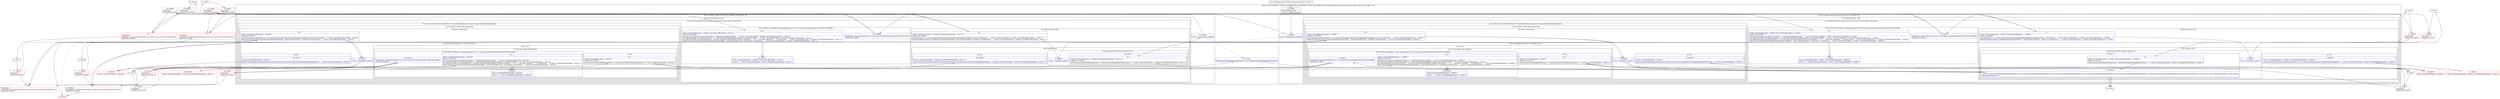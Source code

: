 digraph "CFG forkotlin.internal.PlatformImplementationsKt.\<clinit\>()V" {
subgraph cluster_Region_777741952 {
label = "R(5:0|(1:(2:4|(2:(2:8|61)|(1:10))))|(1:(2:34|(2:(2:38|61)|(1:40))))|59|61) | DECL_VAR: kotlin.internal.PlatformImplementations null, java.lang.Object null, java.lang.Object null\l";
node [shape=record,color=blue];
Node_0 [shape=record,label="{0\:\ 0x0000|MTH_ENTER_BLOCK\l|int int r0 = getJavaVersion()\l}"];
subgraph cluster_IfRegion_488003805 {
label = "IF [B:1:0x0007] THEN: R(1:(2:4|(2:(2:8|61)|(1:10)))) ELSE: null";
node [shape=record,color=blue];
Node_1 [shape=record,label="{1\:\ 0x0007|if (r0 \>= 65544) goto L_0x0009\l}"];
subgraph cluster_Region_172118512 {
label = "R(1:(2:4|(2:(2:8|61)|(1:10))))";
node [shape=record,color=blue];
subgraph cluster_TryCatchRegion_1575918010 {
label = "Try: R(2:4|(2:(2:8|61)|(1:10))) catches: R(3:11|13|14), R(1:(2:18|(1:(1:22))(1:24)))";
node [shape=record,color=blue];
subgraph cluster_Region_357952757 {
label = "R(2:4|(2:(2:8|61)|(1:10)))";
node [shape=record,color=blue];
Node_4 [shape=record,label="{4\:\ ?|Catch:\{ ClassCastException \-\> 0x0027, ClassNotFoundException \-\> 0x0060 \}\lSplitter:B:3:0x000b\l|java.lang.Object r1 = java.lang.Class.forName(\"kotlin.internal.jdk8.JDK8PlatformImplementations\").newInstance()     \/\/ Catch:\{ ClassCastException \-\> 0x0027, ClassNotFoundException \-\> 0x0060 \}\lkotlin.jvm.internal.Intrinsics.checkExpressionValueIsNotNull(r1, \"Class.forName(\"kotlin.in…entations\").newInstance()\")     \/\/ Catch:\{ ClassCastException \-\> 0x0027, ClassNotFoundException \-\> 0x0060 \}\l}"];
subgraph cluster_Region_1586276618 {
label = "R(2:(2:8|61)|(1:10))";
node [shape=record,color=blue];
subgraph cluster_IfRegion_325884747 {
label = "IF [B:5:0x0018] THEN: R(2:8|61) ELSE: null";
node [shape=record,color=blue];
Node_5 [shape=record,label="{5\:\ 0x0018|if (r1 != null) goto L_0x001a\l}"];
subgraph cluster_Region_2088014764 {
label = "R(2:8|61)";
node [shape=record,color=blue];
Node_8 [shape=record,label="{8\:\ ?|Catch:\{ ClassCastException \-\> 0x0027, ClassNotFoundException \-\> 0x0060 \}\lSplitter:B:7:0x001b\l|kotlin.internal.PlatformImplementations r2 = (kotlin.internal.PlatformImplementations) r1     \/\/ Catch:\{ ClassCastException \-\> 0x0027, ClassNotFoundException \-\> 0x0060 \}\l}"];
Node_61 [shape=record,label="{61\:\ 0x016e|PHI: r2 \l  PHI: (r2v0 kotlin.internal.PlatformImplementations) = (r2v1 kotlin.internal.PlatformImplementations), (r2v6 kotlin.internal.PlatformImplementations), (r2v11 kotlin.internal.PlatformImplementations), (r2v18 kotlin.internal.PlatformImplementations), (r2v25 kotlin.internal.PlatformImplementations) binds: [B:59:0x0169, B:52:?, B:38:?, B:22:?, B:8:?] A[DONT_GENERATE, DONT_INLINE]\l|IMPLEMENTATIONS = r2\l}"];
}
}
subgraph cluster_Region_1414243932 {
label = "R(1:10)";
node [shape=record,color=blue];
Node_10 [shape=record,label="{10\:\ 0x0026|Catch:\{ ClassCastException \-\> 0x0027, ClassNotFoundException \-\> 0x0060 \}\l|throw new kotlin.TypeCastException(\"null cannot be cast to non\-null type kotlin.internal.PlatformImplementations\")     \/\/ Catch:\{ ClassCastException \-\> 0x0027, ClassNotFoundException \-\> 0x0060 \}\l}"];
}
}
}
subgraph cluster_Region_1419966393 {
label = "R(3:11|13|14) | ExcHandler: ClassCastException (r2v22 'e' java.lang.ClassCastException A[CUSTOM_DECLARE])\l";
node [shape=record,color=blue];
Node_11 [shape=record,label="{11\:\ 0x0027|ExcHandler: ClassCastException (r2v22 'e' java.lang.ClassCastException A[CUSTOM_DECLARE])\lSplitter:B:7:0x001b\l}"];
Node_13 [shape=record,label="{13\:\ ?|Catch:\{ ClassCastException \-\> 0x0027, ClassNotFoundException \-\> 0x0060 \}\lSplitter:B:12:0x0028\l|java.lang.ClassLoader java.lang.ClassLoader r1 = r1.getClass().getClassLoader()     \/\/ Catch:\{ ClassCastException \-\> 0x0027, ClassNotFoundException \-\> 0x0060 \}\ljava.lang.ClassLoader java.lang.ClassLoader r3 = kotlin.internal.PlatformImplementations.class.getClassLoader()     \/\/ Catch:\{ ClassCastException \-\> 0x0027, ClassNotFoundException \-\> 0x0060 \}\ljava.lang.Throwable java.lang.Throwable r1 = new java.lang.ClassCastException(\"Instance classloader: \" + r1 + \", base type classloader: \" + r3).initCause(r2)     \/\/ Catch:\{ ClassCastException \-\> 0x0027, ClassNotFoundException \-\> 0x0060 \}\lkotlin.jvm.internal.Intrinsics.checkExpressionValueIsNotNull(r1, \"ClassCastException(\"Inst…baseTypeCL\").initCause(e)\")     \/\/ Catch:\{ ClassCastException \-\> 0x0027, ClassNotFoundException \-\> 0x0060 \}\l}"];
Node_14 [shape=record,label="{14\:\ 0x005f|Catch:\{ ClassCastException \-\> 0x0027, ClassNotFoundException \-\> 0x0060 \}\l|throw r1     \/\/ Catch:\{ ClassCastException \-\> 0x0027, ClassNotFoundException \-\> 0x0060 \}\l}"];
}
subgraph cluster_Region_1277075700 {
label = "R(1:(2:18|(1:(1:22))(1:24))) | ExcHandler: ClassNotFoundException (unused java.lang.ClassNotFoundException)\l";
node [shape=record,color=blue];
subgraph cluster_TryCatchRegion_1704248196 {
label = "Try: R(2:18|(1:(1:22))(1:24)) catches: R(0)";
node [shape=record,color=blue];
subgraph cluster_Region_1332296414 {
label = "R(2:18|(1:(1:22))(1:24))";
node [shape=record,color=blue];
Node_18 [shape=record,label="{18\:\ ?|Catch:\{ ClassNotFoundException \-\> 0x00b7 \}\lSplitter:B:17:0x0062\l|java.lang.Object java.lang.Object r1 = java.lang.Class.forName(\"kotlin.internal.JRE8PlatformImplementations\").newInstance()     \/\/ Catch:\{ ClassNotFoundException \-\> 0x00b7 \}\lkotlin.jvm.internal.Intrinsics.checkExpressionValueIsNotNull(r1, \"Class.forName(\"kotlin.in…entations\").newInstance()\")     \/\/ Catch:\{ ClassNotFoundException \-\> 0x00b7 \}\l}"];
subgraph cluster_IfRegion_1379055464 {
label = "IF [B:19:0x006f] THEN: R(1:(1:22)) ELSE: R(1:24)";
node [shape=record,color=blue];
Node_19 [shape=record,label="{19\:\ 0x006f|if (r1 != null) goto L_0x0071\l}"];
subgraph cluster_Region_1584128709 {
label = "R(1:(1:22))";
node [shape=record,color=blue];
subgraph cluster_TryCatchRegion_1469826578 {
label = "Try: R(1:22) catches: R(3:25|27|28)";
node [shape=record,color=blue];
subgraph cluster_Region_1171897657 {
label = "R(1:22)";
node [shape=record,color=blue];
Node_22 [shape=record,label="{22\:\ ?|Catch:\{ ClassCastException \-\> 0x007e \}\lSplitter:B:21:0x0072\l|kotlin.internal.PlatformImplementations r2 = (kotlin.internal.PlatformImplementations) r1     \/\/ Catch:\{ ClassCastException \-\> 0x007e \}\l}"];
}
subgraph cluster_Region_295840009 {
label = "R(3:25|27|28) | ExcHandler: ClassCastException (r2v15 'e' java.lang.ClassCastException A[CUSTOM_DECLARE])\l";
node [shape=record,color=blue];
Node_25 [shape=record,label="{25\:\ 0x007e|ExcHandler: ClassCastException (r2v15 'e' java.lang.ClassCastException A[CUSTOM_DECLARE])\lSplitter:B:21:0x0072\l}"];
Node_27 [shape=record,label="{27\:\ ?|Catch:\{ ClassNotFoundException \-\> 0x00b7 \}\lSplitter:B:26:0x007f\l|java.lang.ClassLoader java.lang.ClassLoader r1 = r1.getClass().getClassLoader()     \/\/ Catch:\{ ClassNotFoundException \-\> 0x00b7 \}\ljava.lang.ClassLoader java.lang.ClassLoader r3 = kotlin.internal.PlatformImplementations.class.getClassLoader()     \/\/ Catch:\{ ClassNotFoundException \-\> 0x00b7 \}\ljava.lang.Throwable java.lang.Throwable r1 = new java.lang.ClassCastException(\"Instance classloader: \" + r1 + \", base type classloader: \" + r3).initCause(r2)     \/\/ Catch:\{ ClassNotFoundException \-\> 0x00b7 \}\lkotlin.jvm.internal.Intrinsics.checkExpressionValueIsNotNull(r1, \"ClassCastException(\"Inst…baseTypeCL\").initCause(e)\")     \/\/ Catch:\{ ClassNotFoundException \-\> 0x00b7 \}\l}"];
Node_28 [shape=record,label="{28\:\ 0x00b6|Catch:\{ ClassNotFoundException \-\> 0x00b7 \}\l|throw r1     \/\/ Catch:\{ ClassNotFoundException \-\> 0x00b7 \}\l}"];
}
}
}
subgraph cluster_Region_1849414933 {
label = "R(1:24)";
node [shape=record,color=blue];
Node_24 [shape=record,label="{24\:\ 0x007d|Catch:\{ ClassCastException \-\> 0x007e \}\l|throw new kotlin.TypeCastException(\"null cannot be cast to non\-null type kotlin.internal.PlatformImplementations\")     \/\/ Catch:\{ ClassCastException \-\> 0x007e \}\l}"];
}
}
}
subgraph cluster_Region_770745269 {
label = "R(0) | ExcHandler: ClassNotFoundException (unused java.lang.ClassNotFoundException)\l";
node [shape=record,color=blue];
}
}
}
}
}
}
subgraph cluster_IfRegion_1065403020 {
label = "IF [B:31:0x00ba] THEN: R(1:(2:34|(2:(2:38|61)|(1:40)))) ELSE: null";
node [shape=record,color=blue];
Node_31 [shape=record,label="{31\:\ 0x00ba|if (r0 \>= 65543) goto L_0x00bc\l}"];
subgraph cluster_Region_738984196 {
label = "R(1:(2:34|(2:(2:38|61)|(1:40))))";
node [shape=record,color=blue];
subgraph cluster_TryCatchRegion_623835585 {
label = "Try: R(2:34|(2:(2:38|61)|(1:40))) catches: R(3:41|43|44), R(1:(2:48|(1:(1:52))(1:54)))";
node [shape=record,color=blue];
subgraph cluster_Region_160602761 {
label = "R(2:34|(2:(2:38|61)|(1:40)))";
node [shape=record,color=blue];
Node_34 [shape=record,label="{34\:\ ?|Catch:\{ ClassCastException \-\> 0x00da, ClassNotFoundException \-\> 0x0113 \}\lSplitter:B:33:0x00be\l|java.lang.Object r0 = java.lang.Class.forName(\"kotlin.internal.jdk7.JDK7PlatformImplementations\").newInstance()     \/\/ Catch:\{ ClassCastException \-\> 0x00da, ClassNotFoundException \-\> 0x0113 \}\lkotlin.jvm.internal.Intrinsics.checkExpressionValueIsNotNull(r0, \"Class.forName(\"kotlin.in…entations\").newInstance()\")     \/\/ Catch:\{ ClassCastException \-\> 0x00da, ClassNotFoundException \-\> 0x0113 \}\l}"];
subgraph cluster_Region_361562892 {
label = "R(2:(2:38|61)|(1:40))";
node [shape=record,color=blue];
subgraph cluster_IfRegion_90756976 {
label = "IF [B:35:0x00cb] THEN: R(2:38|61) ELSE: null";
node [shape=record,color=blue];
Node_35 [shape=record,label="{35\:\ 0x00cb|if (r0 != null) goto L_0x00cd\l}"];
subgraph cluster_Region_1789317120 {
label = "R(2:38|61)";
node [shape=record,color=blue];
Node_38 [shape=record,label="{38\:\ ?|Catch:\{ ClassCastException \-\> 0x00da, ClassNotFoundException \-\> 0x0113 \}\lSplitter:B:37:0x00ce\l|kotlin.internal.PlatformImplementations r2 = (kotlin.internal.PlatformImplementations) r0     \/\/ Catch:\{ ClassCastException \-\> 0x00da, ClassNotFoundException \-\> 0x0113 \}\l}"];
Node_61 [shape=record,label="{61\:\ 0x016e|PHI: r2 \l  PHI: (r2v0 kotlin.internal.PlatformImplementations) = (r2v1 kotlin.internal.PlatformImplementations), (r2v6 kotlin.internal.PlatformImplementations), (r2v11 kotlin.internal.PlatformImplementations), (r2v18 kotlin.internal.PlatformImplementations), (r2v25 kotlin.internal.PlatformImplementations) binds: [B:59:0x0169, B:52:?, B:38:?, B:22:?, B:8:?] A[DONT_GENERATE, DONT_INLINE]\l|IMPLEMENTATIONS = r2\l}"];
}
}
subgraph cluster_Region_1028192003 {
label = "R(1:40)";
node [shape=record,color=blue];
Node_40 [shape=record,label="{40\:\ 0x00d9|Catch:\{ ClassCastException \-\> 0x00da, ClassNotFoundException \-\> 0x0113 \}\l|throw new kotlin.TypeCastException(\"null cannot be cast to non\-null type kotlin.internal.PlatformImplementations\")     \/\/ Catch:\{ ClassCastException \-\> 0x00da, ClassNotFoundException \-\> 0x0113 \}\l}"];
}
}
}
subgraph cluster_Region_38847596 {
label = "R(3:41|43|44) | ExcHandler: ClassCastException (r1v9 'e' java.lang.ClassCastException A[CUSTOM_DECLARE])\l";
node [shape=record,color=blue];
Node_41 [shape=record,label="{41\:\ 0x00da|ExcHandler: ClassCastException (r1v9 'e' java.lang.ClassCastException A[CUSTOM_DECLARE])\lSplitter:B:37:0x00ce\l}"];
Node_43 [shape=record,label="{43\:\ ?|Catch:\{ ClassCastException \-\> 0x00da, ClassNotFoundException \-\> 0x0113 \}\lSplitter:B:42:0x00db\l|java.lang.ClassLoader java.lang.ClassLoader r0 = r0.getClass().getClassLoader()     \/\/ Catch:\{ ClassCastException \-\> 0x00da, ClassNotFoundException \-\> 0x0113 \}\ljava.lang.ClassLoader java.lang.ClassLoader r2 = kotlin.internal.PlatformImplementations.class.getClassLoader()     \/\/ Catch:\{ ClassCastException \-\> 0x00da, ClassNotFoundException \-\> 0x0113 \}\ljava.lang.Throwable java.lang.Throwable r0 = new java.lang.ClassCastException(\"Instance classloader: \" + r0 + \", base type classloader: \" + r2).initCause(r1)     \/\/ Catch:\{ ClassCastException \-\> 0x00da, ClassNotFoundException \-\> 0x0113 \}\lkotlin.jvm.internal.Intrinsics.checkExpressionValueIsNotNull(r0, \"ClassCastException(\"Inst…baseTypeCL\").initCause(e)\")     \/\/ Catch:\{ ClassCastException \-\> 0x00da, ClassNotFoundException \-\> 0x0113 \}\l}"];
Node_44 [shape=record,label="{44\:\ 0x0112|Catch:\{ ClassCastException \-\> 0x00da, ClassNotFoundException \-\> 0x0113 \}\l|throw r0     \/\/ Catch:\{ ClassCastException \-\> 0x00da, ClassNotFoundException \-\> 0x0113 \}\l}"];
}
subgraph cluster_Region_1895875983 {
label = "R(1:(2:48|(1:(1:52))(1:54))) | ExcHandler: ClassNotFoundException (unused java.lang.ClassNotFoundException)\l";
node [shape=record,color=blue];
subgraph cluster_TryCatchRegion_590531231 {
label = "Try: R(2:48|(1:(1:52))(1:54)) catches: R(0)";
node [shape=record,color=blue];
subgraph cluster_Region_90252001 {
label = "R(2:48|(1:(1:52))(1:54))";
node [shape=record,color=blue];
Node_48 [shape=record,label="{48\:\ ?|Catch:\{ ClassNotFoundException \-\> 0x0169 \}\lSplitter:B:47:0x0115\l|java.lang.Object java.lang.Object r0 = java.lang.Class.forName(\"kotlin.internal.JRE7PlatformImplementations\").newInstance()     \/\/ Catch:\{ ClassNotFoundException \-\> 0x0169 \}\lkotlin.jvm.internal.Intrinsics.checkExpressionValueIsNotNull(r0, \"Class.forName(\"kotlin.in…entations\").newInstance()\")     \/\/ Catch:\{ ClassNotFoundException \-\> 0x0169 \}\l}"];
subgraph cluster_IfRegion_1494992029 {
label = "IF [B:49:0x0122] THEN: R(1:(1:52)) ELSE: R(1:54)";
node [shape=record,color=blue];
Node_49 [shape=record,label="{49\:\ 0x0122|if (r0 != null) goto L_0x0124\l}"];
subgraph cluster_Region_1582971030 {
label = "R(1:(1:52))";
node [shape=record,color=blue];
subgraph cluster_TryCatchRegion_609238193 {
label = "Try: R(1:52) catches: R(3:55|57|58)";
node [shape=record,color=blue];
subgraph cluster_Region_524077569 {
label = "R(1:52)";
node [shape=record,color=blue];
Node_52 [shape=record,label="{52\:\ ?|Catch:\{ ClassCastException \-\> 0x0130 \}\lSplitter:B:51:0x0125\l|kotlin.internal.PlatformImplementations r2 = (kotlin.internal.PlatformImplementations) r0     \/\/ Catch:\{ ClassCastException \-\> 0x0130 \}\l}"];
}
subgraph cluster_Region_1361287922 {
label = "R(3:55|57|58) | ExcHandler: ClassCastException (r1v4 'e' java.lang.ClassCastException A[CUSTOM_DECLARE])\l";
node [shape=record,color=blue];
Node_55 [shape=record,label="{55\:\ 0x0130|ExcHandler: ClassCastException (r1v4 'e' java.lang.ClassCastException A[CUSTOM_DECLARE])\lSplitter:B:51:0x0125\l}"];
Node_57 [shape=record,label="{57\:\ ?|Catch:\{ ClassNotFoundException \-\> 0x0169 \}\lSplitter:B:56:0x0131\l|java.lang.ClassLoader java.lang.ClassLoader r0 = r0.getClass().getClassLoader()     \/\/ Catch:\{ ClassNotFoundException \-\> 0x0169 \}\ljava.lang.ClassLoader java.lang.ClassLoader r2 = kotlin.internal.PlatformImplementations.class.getClassLoader()     \/\/ Catch:\{ ClassNotFoundException \-\> 0x0169 \}\ljava.lang.Throwable java.lang.Throwable r0 = new java.lang.ClassCastException(\"Instance classloader: \" + r0 + \", base type classloader: \" + r2).initCause(r1)     \/\/ Catch:\{ ClassNotFoundException \-\> 0x0169 \}\lkotlin.jvm.internal.Intrinsics.checkExpressionValueIsNotNull(r0, \"ClassCastException(\"Inst…baseTypeCL\").initCause(e)\")     \/\/ Catch:\{ ClassNotFoundException \-\> 0x0169 \}\l}"];
Node_58 [shape=record,label="{58\:\ 0x0168|Catch:\{ ClassNotFoundException \-\> 0x0169 \}\l|throw r0     \/\/ Catch:\{ ClassNotFoundException \-\> 0x0169 \}\l}"];
}
}
}
subgraph cluster_Region_1401661705 {
label = "R(1:54)";
node [shape=record,color=blue];
Node_54 [shape=record,label="{54\:\ 0x012f|Catch:\{ ClassCastException \-\> 0x0130 \}\l|throw new kotlin.TypeCastException(\"null cannot be cast to non\-null type kotlin.internal.PlatformImplementations\")     \/\/ Catch:\{ ClassCastException \-\> 0x0130 \}\l}"];
}
}
}
subgraph cluster_Region_1717102549 {
label = "R(0) | ExcHandler: ClassNotFoundException (unused java.lang.ClassNotFoundException)\l";
node [shape=record,color=blue];
}
}
}
}
}
}
Node_59 [shape=record,label="{59\:\ 0x0169|kotlin.internal.PlatformImplementations r2 = new kotlin.internal.PlatformImplementations()\l}"];
Node_61 [shape=record,label="{61\:\ 0x016e|PHI: r2 \l  PHI: (r2v0 kotlin.internal.PlatformImplementations) = (r2v1 kotlin.internal.PlatformImplementations), (r2v6 kotlin.internal.PlatformImplementations), (r2v11 kotlin.internal.PlatformImplementations), (r2v18 kotlin.internal.PlatformImplementations), (r2v25 kotlin.internal.PlatformImplementations) binds: [B:59:0x0169, B:52:?, B:38:?, B:22:?, B:8:?] A[DONT_GENERATE, DONT_INLINE]\l|IMPLEMENTATIONS = r2\l}"];
}
subgraph cluster_Region_1277075700 {
label = "R(1:(2:18|(1:(1:22))(1:24))) | ExcHandler: ClassNotFoundException (unused java.lang.ClassNotFoundException)\l";
node [shape=record,color=blue];
subgraph cluster_TryCatchRegion_1704248196 {
label = "Try: R(2:18|(1:(1:22))(1:24)) catches: R(0)";
node [shape=record,color=blue];
subgraph cluster_Region_1332296414 {
label = "R(2:18|(1:(1:22))(1:24))";
node [shape=record,color=blue];
Node_18 [shape=record,label="{18\:\ ?|Catch:\{ ClassNotFoundException \-\> 0x00b7 \}\lSplitter:B:17:0x0062\l|java.lang.Object java.lang.Object r1 = java.lang.Class.forName(\"kotlin.internal.JRE8PlatformImplementations\").newInstance()     \/\/ Catch:\{ ClassNotFoundException \-\> 0x00b7 \}\lkotlin.jvm.internal.Intrinsics.checkExpressionValueIsNotNull(r1, \"Class.forName(\"kotlin.in…entations\").newInstance()\")     \/\/ Catch:\{ ClassNotFoundException \-\> 0x00b7 \}\l}"];
subgraph cluster_IfRegion_1379055464 {
label = "IF [B:19:0x006f] THEN: R(1:(1:22)) ELSE: R(1:24)";
node [shape=record,color=blue];
Node_19 [shape=record,label="{19\:\ 0x006f|if (r1 != null) goto L_0x0071\l}"];
subgraph cluster_Region_1584128709 {
label = "R(1:(1:22))";
node [shape=record,color=blue];
subgraph cluster_TryCatchRegion_1469826578 {
label = "Try: R(1:22) catches: R(3:25|27|28)";
node [shape=record,color=blue];
subgraph cluster_Region_1171897657 {
label = "R(1:22)";
node [shape=record,color=blue];
Node_22 [shape=record,label="{22\:\ ?|Catch:\{ ClassCastException \-\> 0x007e \}\lSplitter:B:21:0x0072\l|kotlin.internal.PlatformImplementations r2 = (kotlin.internal.PlatformImplementations) r1     \/\/ Catch:\{ ClassCastException \-\> 0x007e \}\l}"];
}
subgraph cluster_Region_295840009 {
label = "R(3:25|27|28) | ExcHandler: ClassCastException (r2v15 'e' java.lang.ClassCastException A[CUSTOM_DECLARE])\l";
node [shape=record,color=blue];
Node_25 [shape=record,label="{25\:\ 0x007e|ExcHandler: ClassCastException (r2v15 'e' java.lang.ClassCastException A[CUSTOM_DECLARE])\lSplitter:B:21:0x0072\l}"];
Node_27 [shape=record,label="{27\:\ ?|Catch:\{ ClassNotFoundException \-\> 0x00b7 \}\lSplitter:B:26:0x007f\l|java.lang.ClassLoader java.lang.ClassLoader r1 = r1.getClass().getClassLoader()     \/\/ Catch:\{ ClassNotFoundException \-\> 0x00b7 \}\ljava.lang.ClassLoader java.lang.ClassLoader r3 = kotlin.internal.PlatformImplementations.class.getClassLoader()     \/\/ Catch:\{ ClassNotFoundException \-\> 0x00b7 \}\ljava.lang.Throwable java.lang.Throwable r1 = new java.lang.ClassCastException(\"Instance classloader: \" + r1 + \", base type classloader: \" + r3).initCause(r2)     \/\/ Catch:\{ ClassNotFoundException \-\> 0x00b7 \}\lkotlin.jvm.internal.Intrinsics.checkExpressionValueIsNotNull(r1, \"ClassCastException(\"Inst…baseTypeCL\").initCause(e)\")     \/\/ Catch:\{ ClassNotFoundException \-\> 0x00b7 \}\l}"];
Node_28 [shape=record,label="{28\:\ 0x00b6|Catch:\{ ClassNotFoundException \-\> 0x00b7 \}\l|throw r1     \/\/ Catch:\{ ClassNotFoundException \-\> 0x00b7 \}\l}"];
}
}
}
subgraph cluster_Region_1849414933 {
label = "R(1:24)";
node [shape=record,color=blue];
Node_24 [shape=record,label="{24\:\ 0x007d|Catch:\{ ClassCastException \-\> 0x007e \}\l|throw new kotlin.TypeCastException(\"null cannot be cast to non\-null type kotlin.internal.PlatformImplementations\")     \/\/ Catch:\{ ClassCastException \-\> 0x007e \}\l}"];
}
}
}
subgraph cluster_Region_770745269 {
label = "R(0) | ExcHandler: ClassNotFoundException (unused java.lang.ClassNotFoundException)\l";
node [shape=record,color=blue];
}
}
}
subgraph cluster_Region_1419966393 {
label = "R(3:11|13|14) | ExcHandler: ClassCastException (r2v22 'e' java.lang.ClassCastException A[CUSTOM_DECLARE])\l";
node [shape=record,color=blue];
Node_11 [shape=record,label="{11\:\ 0x0027|ExcHandler: ClassCastException (r2v22 'e' java.lang.ClassCastException A[CUSTOM_DECLARE])\lSplitter:B:7:0x001b\l}"];
Node_13 [shape=record,label="{13\:\ ?|Catch:\{ ClassCastException \-\> 0x0027, ClassNotFoundException \-\> 0x0060 \}\lSplitter:B:12:0x0028\l|java.lang.ClassLoader java.lang.ClassLoader r1 = r1.getClass().getClassLoader()     \/\/ Catch:\{ ClassCastException \-\> 0x0027, ClassNotFoundException \-\> 0x0060 \}\ljava.lang.ClassLoader java.lang.ClassLoader r3 = kotlin.internal.PlatformImplementations.class.getClassLoader()     \/\/ Catch:\{ ClassCastException \-\> 0x0027, ClassNotFoundException \-\> 0x0060 \}\ljava.lang.Throwable java.lang.Throwable r1 = new java.lang.ClassCastException(\"Instance classloader: \" + r1 + \", base type classloader: \" + r3).initCause(r2)     \/\/ Catch:\{ ClassCastException \-\> 0x0027, ClassNotFoundException \-\> 0x0060 \}\lkotlin.jvm.internal.Intrinsics.checkExpressionValueIsNotNull(r1, \"ClassCastException(\"Inst…baseTypeCL\").initCause(e)\")     \/\/ Catch:\{ ClassCastException \-\> 0x0027, ClassNotFoundException \-\> 0x0060 \}\l}"];
Node_14 [shape=record,label="{14\:\ 0x005f|Catch:\{ ClassCastException \-\> 0x0027, ClassNotFoundException \-\> 0x0060 \}\l|throw r1     \/\/ Catch:\{ ClassCastException \-\> 0x0027, ClassNotFoundException \-\> 0x0060 \}\l}"];
}
subgraph cluster_Region_770745269 {
label = "R(0) | ExcHandler: ClassNotFoundException (unused java.lang.ClassNotFoundException)\l";
node [shape=record,color=blue];
}
subgraph cluster_Region_295840009 {
label = "R(3:25|27|28) | ExcHandler: ClassCastException (r2v15 'e' java.lang.ClassCastException A[CUSTOM_DECLARE])\l";
node [shape=record,color=blue];
Node_25 [shape=record,label="{25\:\ 0x007e|ExcHandler: ClassCastException (r2v15 'e' java.lang.ClassCastException A[CUSTOM_DECLARE])\lSplitter:B:21:0x0072\l}"];
Node_27 [shape=record,label="{27\:\ ?|Catch:\{ ClassNotFoundException \-\> 0x00b7 \}\lSplitter:B:26:0x007f\l|java.lang.ClassLoader java.lang.ClassLoader r1 = r1.getClass().getClassLoader()     \/\/ Catch:\{ ClassNotFoundException \-\> 0x00b7 \}\ljava.lang.ClassLoader java.lang.ClassLoader r3 = kotlin.internal.PlatformImplementations.class.getClassLoader()     \/\/ Catch:\{ ClassNotFoundException \-\> 0x00b7 \}\ljava.lang.Throwable java.lang.Throwable r1 = new java.lang.ClassCastException(\"Instance classloader: \" + r1 + \", base type classloader: \" + r3).initCause(r2)     \/\/ Catch:\{ ClassNotFoundException \-\> 0x00b7 \}\lkotlin.jvm.internal.Intrinsics.checkExpressionValueIsNotNull(r1, \"ClassCastException(\"Inst…baseTypeCL\").initCause(e)\")     \/\/ Catch:\{ ClassNotFoundException \-\> 0x00b7 \}\l}"];
Node_28 [shape=record,label="{28\:\ 0x00b6|Catch:\{ ClassNotFoundException \-\> 0x00b7 \}\l|throw r1     \/\/ Catch:\{ ClassNotFoundException \-\> 0x00b7 \}\l}"];
}
subgraph cluster_Region_1895875983 {
label = "R(1:(2:48|(1:(1:52))(1:54))) | ExcHandler: ClassNotFoundException (unused java.lang.ClassNotFoundException)\l";
node [shape=record,color=blue];
subgraph cluster_TryCatchRegion_590531231 {
label = "Try: R(2:48|(1:(1:52))(1:54)) catches: R(0)";
node [shape=record,color=blue];
subgraph cluster_Region_90252001 {
label = "R(2:48|(1:(1:52))(1:54))";
node [shape=record,color=blue];
Node_48 [shape=record,label="{48\:\ ?|Catch:\{ ClassNotFoundException \-\> 0x0169 \}\lSplitter:B:47:0x0115\l|java.lang.Object java.lang.Object r0 = java.lang.Class.forName(\"kotlin.internal.JRE7PlatformImplementations\").newInstance()     \/\/ Catch:\{ ClassNotFoundException \-\> 0x0169 \}\lkotlin.jvm.internal.Intrinsics.checkExpressionValueIsNotNull(r0, \"Class.forName(\"kotlin.in…entations\").newInstance()\")     \/\/ Catch:\{ ClassNotFoundException \-\> 0x0169 \}\l}"];
subgraph cluster_IfRegion_1494992029 {
label = "IF [B:49:0x0122] THEN: R(1:(1:52)) ELSE: R(1:54)";
node [shape=record,color=blue];
Node_49 [shape=record,label="{49\:\ 0x0122|if (r0 != null) goto L_0x0124\l}"];
subgraph cluster_Region_1582971030 {
label = "R(1:(1:52))";
node [shape=record,color=blue];
subgraph cluster_TryCatchRegion_609238193 {
label = "Try: R(1:52) catches: R(3:55|57|58)";
node [shape=record,color=blue];
subgraph cluster_Region_524077569 {
label = "R(1:52)";
node [shape=record,color=blue];
Node_52 [shape=record,label="{52\:\ ?|Catch:\{ ClassCastException \-\> 0x0130 \}\lSplitter:B:51:0x0125\l|kotlin.internal.PlatformImplementations r2 = (kotlin.internal.PlatformImplementations) r0     \/\/ Catch:\{ ClassCastException \-\> 0x0130 \}\l}"];
}
subgraph cluster_Region_1361287922 {
label = "R(3:55|57|58) | ExcHandler: ClassCastException (r1v4 'e' java.lang.ClassCastException A[CUSTOM_DECLARE])\l";
node [shape=record,color=blue];
Node_55 [shape=record,label="{55\:\ 0x0130|ExcHandler: ClassCastException (r1v4 'e' java.lang.ClassCastException A[CUSTOM_DECLARE])\lSplitter:B:51:0x0125\l}"];
Node_57 [shape=record,label="{57\:\ ?|Catch:\{ ClassNotFoundException \-\> 0x0169 \}\lSplitter:B:56:0x0131\l|java.lang.ClassLoader java.lang.ClassLoader r0 = r0.getClass().getClassLoader()     \/\/ Catch:\{ ClassNotFoundException \-\> 0x0169 \}\ljava.lang.ClassLoader java.lang.ClassLoader r2 = kotlin.internal.PlatformImplementations.class.getClassLoader()     \/\/ Catch:\{ ClassNotFoundException \-\> 0x0169 \}\ljava.lang.Throwable java.lang.Throwable r0 = new java.lang.ClassCastException(\"Instance classloader: \" + r0 + \", base type classloader: \" + r2).initCause(r1)     \/\/ Catch:\{ ClassNotFoundException \-\> 0x0169 \}\lkotlin.jvm.internal.Intrinsics.checkExpressionValueIsNotNull(r0, \"ClassCastException(\"Inst…baseTypeCL\").initCause(e)\")     \/\/ Catch:\{ ClassNotFoundException \-\> 0x0169 \}\l}"];
Node_58 [shape=record,label="{58\:\ 0x0168|Catch:\{ ClassNotFoundException \-\> 0x0169 \}\l|throw r0     \/\/ Catch:\{ ClassNotFoundException \-\> 0x0169 \}\l}"];
}
}
}
subgraph cluster_Region_1401661705 {
label = "R(1:54)";
node [shape=record,color=blue];
Node_54 [shape=record,label="{54\:\ 0x012f|Catch:\{ ClassCastException \-\> 0x0130 \}\l|throw new kotlin.TypeCastException(\"null cannot be cast to non\-null type kotlin.internal.PlatformImplementations\")     \/\/ Catch:\{ ClassCastException \-\> 0x0130 \}\l}"];
}
}
}
subgraph cluster_Region_1717102549 {
label = "R(0) | ExcHandler: ClassNotFoundException (unused java.lang.ClassNotFoundException)\l";
node [shape=record,color=blue];
}
}
}
subgraph cluster_Region_38847596 {
label = "R(3:41|43|44) | ExcHandler: ClassCastException (r1v9 'e' java.lang.ClassCastException A[CUSTOM_DECLARE])\l";
node [shape=record,color=blue];
Node_41 [shape=record,label="{41\:\ 0x00da|ExcHandler: ClassCastException (r1v9 'e' java.lang.ClassCastException A[CUSTOM_DECLARE])\lSplitter:B:37:0x00ce\l}"];
Node_43 [shape=record,label="{43\:\ ?|Catch:\{ ClassCastException \-\> 0x00da, ClassNotFoundException \-\> 0x0113 \}\lSplitter:B:42:0x00db\l|java.lang.ClassLoader java.lang.ClassLoader r0 = r0.getClass().getClassLoader()     \/\/ Catch:\{ ClassCastException \-\> 0x00da, ClassNotFoundException \-\> 0x0113 \}\ljava.lang.ClassLoader java.lang.ClassLoader r2 = kotlin.internal.PlatformImplementations.class.getClassLoader()     \/\/ Catch:\{ ClassCastException \-\> 0x00da, ClassNotFoundException \-\> 0x0113 \}\ljava.lang.Throwable java.lang.Throwable r0 = new java.lang.ClassCastException(\"Instance classloader: \" + r0 + \", base type classloader: \" + r2).initCause(r1)     \/\/ Catch:\{ ClassCastException \-\> 0x00da, ClassNotFoundException \-\> 0x0113 \}\lkotlin.jvm.internal.Intrinsics.checkExpressionValueIsNotNull(r0, \"ClassCastException(\"Inst…baseTypeCL\").initCause(e)\")     \/\/ Catch:\{ ClassCastException \-\> 0x00da, ClassNotFoundException \-\> 0x0113 \}\l}"];
Node_44 [shape=record,label="{44\:\ 0x0112|Catch:\{ ClassCastException \-\> 0x00da, ClassNotFoundException \-\> 0x0113 \}\l|throw r0     \/\/ Catch:\{ ClassCastException \-\> 0x00da, ClassNotFoundException \-\> 0x0113 \}\l}"];
}
subgraph cluster_Region_1717102549 {
label = "R(0) | ExcHandler: ClassNotFoundException (unused java.lang.ClassNotFoundException)\l";
node [shape=record,color=blue];
}
subgraph cluster_Region_1361287922 {
label = "R(3:55|57|58) | ExcHandler: ClassCastException (r1v4 'e' java.lang.ClassCastException A[CUSTOM_DECLARE])\l";
node [shape=record,color=blue];
Node_55 [shape=record,label="{55\:\ 0x0130|ExcHandler: ClassCastException (r1v4 'e' java.lang.ClassCastException A[CUSTOM_DECLARE])\lSplitter:B:51:0x0125\l}"];
Node_57 [shape=record,label="{57\:\ ?|Catch:\{ ClassNotFoundException \-\> 0x0169 \}\lSplitter:B:56:0x0131\l|java.lang.ClassLoader java.lang.ClassLoader r0 = r0.getClass().getClassLoader()     \/\/ Catch:\{ ClassNotFoundException \-\> 0x0169 \}\ljava.lang.ClassLoader java.lang.ClassLoader r2 = kotlin.internal.PlatformImplementations.class.getClassLoader()     \/\/ Catch:\{ ClassNotFoundException \-\> 0x0169 \}\ljava.lang.Throwable java.lang.Throwable r0 = new java.lang.ClassCastException(\"Instance classloader: \" + r0 + \", base type classloader: \" + r2).initCause(r1)     \/\/ Catch:\{ ClassNotFoundException \-\> 0x0169 \}\lkotlin.jvm.internal.Intrinsics.checkExpressionValueIsNotNull(r0, \"ClassCastException(\"Inst…baseTypeCL\").initCause(e)\")     \/\/ Catch:\{ ClassNotFoundException \-\> 0x0169 \}\l}"];
Node_58 [shape=record,label="{58\:\ 0x0168|Catch:\{ ClassNotFoundException \-\> 0x0169 \}\l|throw r0     \/\/ Catch:\{ ClassNotFoundException \-\> 0x0169 \}\l}"];
}
Node_2 [shape=record,color=red,label="{2\:\ 0x0009}"];
Node_3 [shape=record,color=red,label="{3\:\ 0x000b|SYNTHETIC\lSplitter:B:3:0x000b\l}"];
Node_6 [shape=record,color=red,label="{6\:\ 0x001a}"];
Node_7 [shape=record,color=red,label="{7\:\ 0x001b|SYNTHETIC\lSplitter:B:7:0x001b\l}"];
Node_9 [shape=record,color=red,label="{9\:\ 0x001f|Catch:\{ ClassCastException \-\> 0x0027, ClassNotFoundException \-\> 0x0060 \}\l}"];
Node_12 [shape=record,color=red,label="{12\:\ 0x0028|SYNTHETIC\lSplitter:B:12:0x0028\l}"];
Node_15 [shape=record,color=red,label="{15\:\ 0x0060}"];
Node_16 [shape=record,color=red,label="{16\:\ ?|SYNTHETIC\lExcHandler: ClassNotFoundException (unused java.lang.ClassNotFoundException)\lSplitter:B:3:0x000b\l}"];
Node_17 [shape=record,color=red,label="{17\:\ 0x0062|SYNTHETIC\lSplitter:B:17:0x0062\l}"];
Node_20 [shape=record,color=red,label="{20\:\ 0x0071}"];
Node_21 [shape=record,color=red,label="{21\:\ 0x0072|SYNTHETIC\lSplitter:B:21:0x0072\l}"];
Node_23 [shape=record,color=red,label="{23\:\ 0x0076|Catch:\{ ClassCastException \-\> 0x007e \}\l}"];
Node_26 [shape=record,color=red,label="{26\:\ 0x007f|SYNTHETIC\lSplitter:B:26:0x007f\l}"];
Node_29 [shape=record,color=red,label="{29\:\ 0x00b7}"];
Node_30 [shape=record,color=red,label="{30\:\ ?|SYNTHETIC\lExcHandler: ClassNotFoundException (unused java.lang.ClassNotFoundException)\lSplitter:B:17:0x0062\l}"];
Node_32 [shape=record,color=red,label="{32\:\ 0x00bc}"];
Node_33 [shape=record,color=red,label="{33\:\ 0x00be|SYNTHETIC\lSplitter:B:33:0x00be\l}"];
Node_36 [shape=record,color=red,label="{36\:\ 0x00cd}"];
Node_37 [shape=record,color=red,label="{37\:\ 0x00ce|SYNTHETIC\lSplitter:B:37:0x00ce\l}"];
Node_39 [shape=record,color=red,label="{39\:\ 0x00d2|Catch:\{ ClassCastException \-\> 0x00da, ClassNotFoundException \-\> 0x0113 \}\l}"];
Node_42 [shape=record,color=red,label="{42\:\ 0x00db|SYNTHETIC\lSplitter:B:42:0x00db\l}"];
Node_45 [shape=record,color=red,label="{45\:\ 0x0113}"];
Node_46 [shape=record,color=red,label="{46\:\ ?|SYNTHETIC\lExcHandler: ClassNotFoundException (unused java.lang.ClassNotFoundException)\lSplitter:B:33:0x00be\l}"];
Node_47 [shape=record,color=red,label="{47\:\ 0x0115|SYNTHETIC\lSplitter:B:47:0x0115\l}"];
Node_50 [shape=record,color=red,label="{50\:\ 0x0124}"];
Node_51 [shape=record,color=red,label="{51\:\ 0x0125|SYNTHETIC\lSplitter:B:51:0x0125\l}"];
Node_53 [shape=record,color=red,label="{53\:\ 0x0128|Catch:\{ ClassCastException \-\> 0x0130 \}\l}"];
Node_56 [shape=record,color=red,label="{56\:\ 0x0131|SYNTHETIC\lSplitter:B:56:0x0131\l}"];
Node_60 [shape=record,color=red,label="{60\:\ ?|SYNTHETIC\lExcHandler: ClassNotFoundException (unused java.lang.ClassNotFoundException)\lSplitter:B:47:0x0115\l}"];
Node_62 [shape=record,color=red,label="{62\:\ 0x0170}"];
MethodNode[shape=record,label="{static void kotlin.internal.PlatformImplementationsKt.\<clinit\>() }"];
MethodNode -> Node_0;
Node_0 -> Node_1;
Node_1 -> Node_2;
Node_1 -> Node_29[style=dashed];
Node_4 -> Node_5;
Node_4 -> Node_16;
Node_5 -> Node_6;
Node_5 -> Node_9[style=dashed];
Node_8 -> Node_61;
Node_61 -> Node_62;
Node_11 -> Node_12;
Node_13 -> Node_14;
Node_18 -> Node_19;
Node_18 -> Node_30;
Node_19 -> Node_20;
Node_19 -> Node_23[style=dashed];
Node_22 -> Node_61;
Node_25 -> Node_26;
Node_27 -> Node_28;
Node_31 -> Node_32;
Node_31 -> Node_59[style=dashed];
Node_34 -> Node_35;
Node_34 -> Node_46;
Node_35 -> Node_36;
Node_35 -> Node_39[style=dashed];
Node_38 -> Node_61;
Node_61 -> Node_62;
Node_41 -> Node_42;
Node_43 -> Node_44;
Node_48 -> Node_49;
Node_48 -> Node_60;
Node_49 -> Node_50;
Node_49 -> Node_53[style=dashed];
Node_52 -> Node_61;
Node_55 -> Node_56;
Node_57 -> Node_58;
Node_59 -> Node_61;
Node_61 -> Node_62;
Node_18 -> Node_19;
Node_18 -> Node_30;
Node_19 -> Node_20;
Node_19 -> Node_23[style=dashed];
Node_22 -> Node_61;
Node_25 -> Node_26;
Node_27 -> Node_28;
Node_11 -> Node_12;
Node_13 -> Node_14;
Node_25 -> Node_26;
Node_27 -> Node_28;
Node_48 -> Node_49;
Node_48 -> Node_60;
Node_49 -> Node_50;
Node_49 -> Node_53[style=dashed];
Node_52 -> Node_61;
Node_55 -> Node_56;
Node_57 -> Node_58;
Node_41 -> Node_42;
Node_43 -> Node_44;
Node_55 -> Node_56;
Node_57 -> Node_58;
Node_2 -> Node_3;
Node_3 -> Node_4;
Node_3 -> Node_16;
Node_6 -> Node_7;
Node_7 -> Node_8;
Node_7 -> Node_11;
Node_9 -> Node_10;
Node_12 -> Node_13;
Node_12 -> Node_16;
Node_15 -> Node_17;
Node_16 -> Node_15;
Node_17 -> Node_18;
Node_17 -> Node_30;
Node_20 -> Node_21;
Node_21 -> Node_22;
Node_21 -> Node_25;
Node_23 -> Node_24;
Node_26 -> Node_27;
Node_26 -> Node_30;
Node_29 -> Node_31;
Node_30 -> Node_29;
Node_32 -> Node_33;
Node_33 -> Node_34;
Node_33 -> Node_46;
Node_36 -> Node_37;
Node_37 -> Node_38;
Node_37 -> Node_41;
Node_39 -> Node_40;
Node_42 -> Node_43;
Node_42 -> Node_46;
Node_45 -> Node_47;
Node_46 -> Node_45;
Node_47 -> Node_48;
Node_47 -> Node_60;
Node_50 -> Node_51;
Node_51 -> Node_52;
Node_51 -> Node_55;
Node_53 -> Node_54;
Node_56 -> Node_57;
Node_56 -> Node_60;
Node_60 -> Node_59;
}

